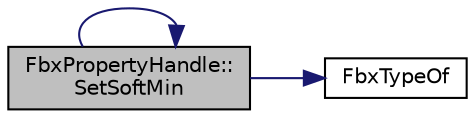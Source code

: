 digraph "FbxPropertyHandle::SetSoftMin"
{
  edge [fontname="Helvetica",fontsize="10",labelfontname="Helvetica",labelfontsize="10"];
  node [fontname="Helvetica",fontsize="10",shape=record];
  rankdir="LR";
  Node193 [label="FbxPropertyHandle::\lSetSoftMin",height=0.2,width=0.4,color="black", fillcolor="grey75", style="filled", fontcolor="black"];
  Node193 -> Node193 [color="midnightblue",fontsize="10",style="solid"];
  Node193 -> Node194 [color="midnightblue",fontsize="10",style="solid"];
  Node194 [label="FbxTypeOf",height=0.2,width=0.4,color="black", fillcolor="white", style="filled",URL="$fbxpropertytypes_8h.html#a1e622dc5bedcefdf0cf0d051d0d7dc4d"];
}
